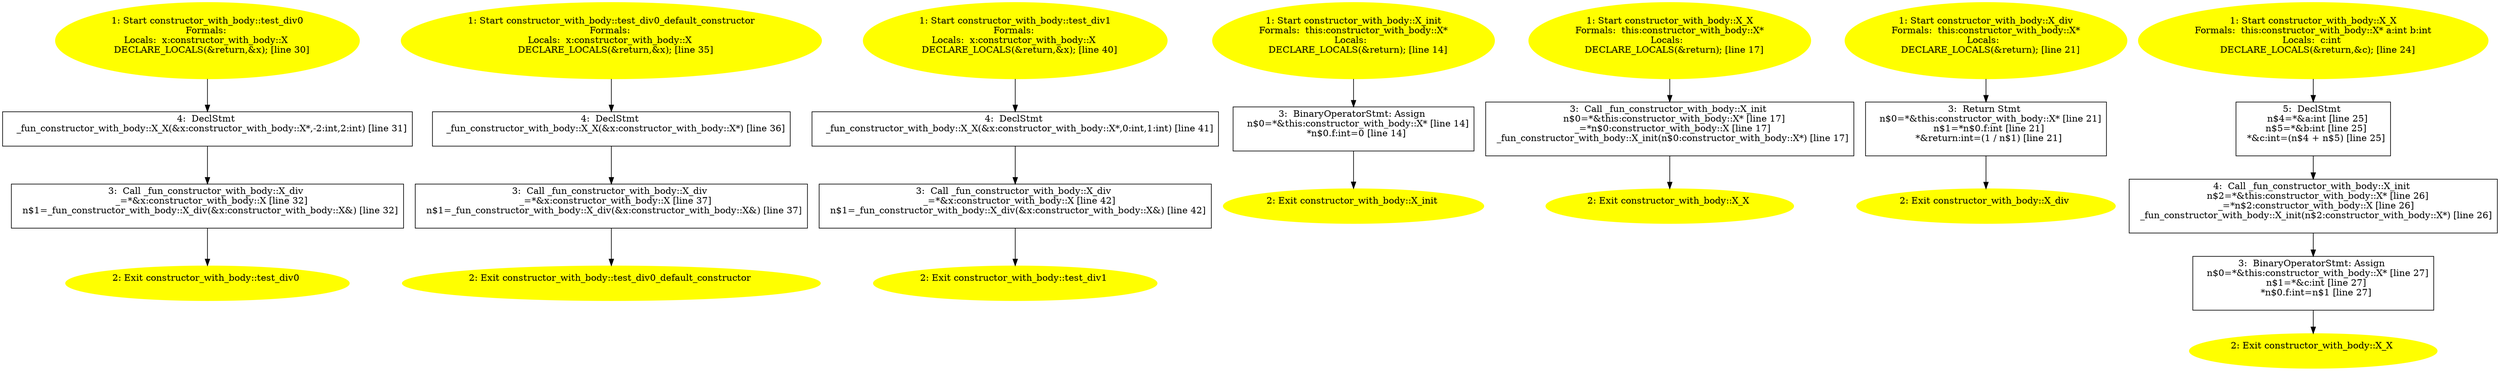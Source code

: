/* @generated */
digraph iCFG {
"test_div0#constructor_with_body#_ZN21constructor_with_body9test_div0Ev.aabc9b4df273fb62d35599cac94ca78c_1" [label="1: Start constructor_with_body::test_div0\nFormals: \nLocals:  x:constructor_with_body::X \n   DECLARE_LOCALS(&return,&x); [line 30]\n " color=yellow style=filled]
	

	 "test_div0#constructor_with_body#_ZN21constructor_with_body9test_div0Ev.aabc9b4df273fb62d35599cac94ca78c_1" -> "test_div0#constructor_with_body#_ZN21constructor_with_body9test_div0Ev.aabc9b4df273fb62d35599cac94ca78c_4" ;
"test_div0#constructor_with_body#_ZN21constructor_with_body9test_div0Ev.aabc9b4df273fb62d35599cac94ca78c_2" [label="2: Exit constructor_with_body::test_div0 \n  " color=yellow style=filled]
	

"test_div0#constructor_with_body#_ZN21constructor_with_body9test_div0Ev.aabc9b4df273fb62d35599cac94ca78c_3" [label="3:  Call _fun_constructor_with_body::X_div \n   _=*&x:constructor_with_body::X [line 32]\n  n$1=_fun_constructor_with_body::X_div(&x:constructor_with_body::X&) [line 32]\n " shape="box"]
	

	 "test_div0#constructor_with_body#_ZN21constructor_with_body9test_div0Ev.aabc9b4df273fb62d35599cac94ca78c_3" -> "test_div0#constructor_with_body#_ZN21constructor_with_body9test_div0Ev.aabc9b4df273fb62d35599cac94ca78c_2" ;
"test_div0#constructor_with_body#_ZN21constructor_with_body9test_div0Ev.aabc9b4df273fb62d35599cac94ca78c_4" [label="4:  DeclStmt \n   _fun_constructor_with_body::X_X(&x:constructor_with_body::X*,-2:int,2:int) [line 31]\n " shape="box"]
	

	 "test_div0#constructor_with_body#_ZN21constructor_with_body9test_div0Ev.aabc9b4df273fb62d35599cac94ca78c_4" -> "test_div0#constructor_with_body#_ZN21constructor_with_body9test_div0Ev.aabc9b4df273fb62d35599cac94ca78c_3" ;
"test_div0_default_constructor#constructor_with_body#_ZN21constructor_with_body29test_div0_default_co.b01d4c904592e28ee2ed36fcca7f15da_1" [label="1: Start constructor_with_body::test_div0_default_constructor\nFormals: \nLocals:  x:constructor_with_body::X \n   DECLARE_LOCALS(&return,&x); [line 35]\n " color=yellow style=filled]
	

	 "test_div0_default_constructor#constructor_with_body#_ZN21constructor_with_body29test_div0_default_co.b01d4c904592e28ee2ed36fcca7f15da_1" -> "test_div0_default_constructor#constructor_with_body#_ZN21constructor_with_body29test_div0_default_co.b01d4c904592e28ee2ed36fcca7f15da_4" ;
"test_div0_default_constructor#constructor_with_body#_ZN21constructor_with_body29test_div0_default_co.b01d4c904592e28ee2ed36fcca7f15da_2" [label="2: Exit constructor_with_body::test_div0_default_constructor \n  " color=yellow style=filled]
	

"test_div0_default_constructor#constructor_with_body#_ZN21constructor_with_body29test_div0_default_co.b01d4c904592e28ee2ed36fcca7f15da_3" [label="3:  Call _fun_constructor_with_body::X_div \n   _=*&x:constructor_with_body::X [line 37]\n  n$1=_fun_constructor_with_body::X_div(&x:constructor_with_body::X&) [line 37]\n " shape="box"]
	

	 "test_div0_default_constructor#constructor_with_body#_ZN21constructor_with_body29test_div0_default_co.b01d4c904592e28ee2ed36fcca7f15da_3" -> "test_div0_default_constructor#constructor_with_body#_ZN21constructor_with_body29test_div0_default_co.b01d4c904592e28ee2ed36fcca7f15da_2" ;
"test_div0_default_constructor#constructor_with_body#_ZN21constructor_with_body29test_div0_default_co.b01d4c904592e28ee2ed36fcca7f15da_4" [label="4:  DeclStmt \n   _fun_constructor_with_body::X_X(&x:constructor_with_body::X*) [line 36]\n " shape="box"]
	

	 "test_div0_default_constructor#constructor_with_body#_ZN21constructor_with_body29test_div0_default_co.b01d4c904592e28ee2ed36fcca7f15da_4" -> "test_div0_default_constructor#constructor_with_body#_ZN21constructor_with_body29test_div0_default_co.b01d4c904592e28ee2ed36fcca7f15da_3" ;
"test_div1#constructor_with_body#_ZN21constructor_with_body9test_div1Ev.2618191b3cfd6ff4139eca07b77d6d8c_1" [label="1: Start constructor_with_body::test_div1\nFormals: \nLocals:  x:constructor_with_body::X \n   DECLARE_LOCALS(&return,&x); [line 40]\n " color=yellow style=filled]
	

	 "test_div1#constructor_with_body#_ZN21constructor_with_body9test_div1Ev.2618191b3cfd6ff4139eca07b77d6d8c_1" -> "test_div1#constructor_with_body#_ZN21constructor_with_body9test_div1Ev.2618191b3cfd6ff4139eca07b77d6d8c_4" ;
"test_div1#constructor_with_body#_ZN21constructor_with_body9test_div1Ev.2618191b3cfd6ff4139eca07b77d6d8c_2" [label="2: Exit constructor_with_body::test_div1 \n  " color=yellow style=filled]
	

"test_div1#constructor_with_body#_ZN21constructor_with_body9test_div1Ev.2618191b3cfd6ff4139eca07b77d6d8c_3" [label="3:  Call _fun_constructor_with_body::X_div \n   _=*&x:constructor_with_body::X [line 42]\n  n$1=_fun_constructor_with_body::X_div(&x:constructor_with_body::X&) [line 42]\n " shape="box"]
	

	 "test_div1#constructor_with_body#_ZN21constructor_with_body9test_div1Ev.2618191b3cfd6ff4139eca07b77d6d8c_3" -> "test_div1#constructor_with_body#_ZN21constructor_with_body9test_div1Ev.2618191b3cfd6ff4139eca07b77d6d8c_2" ;
"test_div1#constructor_with_body#_ZN21constructor_with_body9test_div1Ev.2618191b3cfd6ff4139eca07b77d6d8c_4" [label="4:  DeclStmt \n   _fun_constructor_with_body::X_X(&x:constructor_with_body::X*,0:int,1:int) [line 41]\n " shape="box"]
	

	 "test_div1#constructor_with_body#_ZN21constructor_with_body9test_div1Ev.2618191b3cfd6ff4139eca07b77d6d8c_4" -> "test_div1#constructor_with_body#_ZN21constructor_with_body9test_div1Ev.2618191b3cfd6ff4139eca07b77d6d8c_3" ;
"init#X#constructor_with_body#(_ZN21constructor_with_body1X4initEv).c0981632d9f0df4c857912c5749c0b0b_1" [label="1: Start constructor_with_body::X_init\nFormals:  this:constructor_with_body::X*\nLocals:  \n   DECLARE_LOCALS(&return); [line 14]\n " color=yellow style=filled]
	

	 "init#X#constructor_with_body#(_ZN21constructor_with_body1X4initEv).c0981632d9f0df4c857912c5749c0b0b_1" -> "init#X#constructor_with_body#(_ZN21constructor_with_body1X4initEv).c0981632d9f0df4c857912c5749c0b0b_3" ;
"init#X#constructor_with_body#(_ZN21constructor_with_body1X4initEv).c0981632d9f0df4c857912c5749c0b0b_2" [label="2: Exit constructor_with_body::X_init \n  " color=yellow style=filled]
	

"init#X#constructor_with_body#(_ZN21constructor_with_body1X4initEv).c0981632d9f0df4c857912c5749c0b0b_3" [label="3:  BinaryOperatorStmt: Assign \n   n$0=*&this:constructor_with_body::X* [line 14]\n  *n$0.f:int=0 [line 14]\n " shape="box"]
	

	 "init#X#constructor_with_body#(_ZN21constructor_with_body1X4initEv).c0981632d9f0df4c857912c5749c0b0b_3" -> "init#X#constructor_with_body#(_ZN21constructor_with_body1X4initEv).c0981632d9f0df4c857912c5749c0b0b_2" ;
"X#X#constructor_with_body#{_ZN21constructor_with_body1XC1Ev}.9337f6e64baec148cba8e3ca35717fe3_1" [label="1: Start constructor_with_body::X_X\nFormals:  this:constructor_with_body::X*\nLocals:  \n   DECLARE_LOCALS(&return); [line 17]\n " color=yellow style=filled]
	

	 "X#X#constructor_with_body#{_ZN21constructor_with_body1XC1Ev}.9337f6e64baec148cba8e3ca35717fe3_1" -> "X#X#constructor_with_body#{_ZN21constructor_with_body1XC1Ev}.9337f6e64baec148cba8e3ca35717fe3_3" ;
"X#X#constructor_with_body#{_ZN21constructor_with_body1XC1Ev}.9337f6e64baec148cba8e3ca35717fe3_2" [label="2: Exit constructor_with_body::X_X \n  " color=yellow style=filled]
	

"X#X#constructor_with_body#{_ZN21constructor_with_body1XC1Ev}.9337f6e64baec148cba8e3ca35717fe3_3" [label="3:  Call _fun_constructor_with_body::X_init \n   n$0=*&this:constructor_with_body::X* [line 17]\n  _=*n$0:constructor_with_body::X [line 17]\n  _fun_constructor_with_body::X_init(n$0:constructor_with_body::X*) [line 17]\n " shape="box"]
	

	 "X#X#constructor_with_body#{_ZN21constructor_with_body1XC1Ev}.9337f6e64baec148cba8e3ca35717fe3_3" -> "X#X#constructor_with_body#{_ZN21constructor_with_body1XC1Ev}.9337f6e64baec148cba8e3ca35717fe3_2" ;
"div#X#constructor_with_body#(_ZN21constructor_with_body1X3divEv).78945c1790df88b75af80ae2277d9b0e_1" [label="1: Start constructor_with_body::X_div\nFormals:  this:constructor_with_body::X*\nLocals:  \n   DECLARE_LOCALS(&return); [line 21]\n " color=yellow style=filled]
	

	 "div#X#constructor_with_body#(_ZN21constructor_with_body1X3divEv).78945c1790df88b75af80ae2277d9b0e_1" -> "div#X#constructor_with_body#(_ZN21constructor_with_body1X3divEv).78945c1790df88b75af80ae2277d9b0e_3" ;
"div#X#constructor_with_body#(_ZN21constructor_with_body1X3divEv).78945c1790df88b75af80ae2277d9b0e_2" [label="2: Exit constructor_with_body::X_div \n  " color=yellow style=filled]
	

"div#X#constructor_with_body#(_ZN21constructor_with_body1X3divEv).78945c1790df88b75af80ae2277d9b0e_3" [label="3:  Return Stmt \n   n$0=*&this:constructor_with_body::X* [line 21]\n  n$1=*n$0.f:int [line 21]\n  *&return:int=(1 / n$1) [line 21]\n " shape="box"]
	

	 "div#X#constructor_with_body#(_ZN21constructor_with_body1X3divEv).78945c1790df88b75af80ae2277d9b0e_3" -> "div#X#constructor_with_body#(_ZN21constructor_with_body1X3divEv).78945c1790df88b75af80ae2277d9b0e_2" ;
"X#X#constructor_with_body#{_ZN21constructor_with_body1XC1Eii}.aa20cb7db144142db6706b0e4a4fef63_1" [label="1: Start constructor_with_body::X_X\nFormals:  this:constructor_with_body::X* a:int b:int\nLocals:  c:int \n   DECLARE_LOCALS(&return,&c); [line 24]\n " color=yellow style=filled]
	

	 "X#X#constructor_with_body#{_ZN21constructor_with_body1XC1Eii}.aa20cb7db144142db6706b0e4a4fef63_1" -> "X#X#constructor_with_body#{_ZN21constructor_with_body1XC1Eii}.aa20cb7db144142db6706b0e4a4fef63_5" ;
"X#X#constructor_with_body#{_ZN21constructor_with_body1XC1Eii}.aa20cb7db144142db6706b0e4a4fef63_2" [label="2: Exit constructor_with_body::X_X \n  " color=yellow style=filled]
	

"X#X#constructor_with_body#{_ZN21constructor_with_body1XC1Eii}.aa20cb7db144142db6706b0e4a4fef63_3" [label="3:  BinaryOperatorStmt: Assign \n   n$0=*&this:constructor_with_body::X* [line 27]\n  n$1=*&c:int [line 27]\n  *n$0.f:int=n$1 [line 27]\n " shape="box"]
	

	 "X#X#constructor_with_body#{_ZN21constructor_with_body1XC1Eii}.aa20cb7db144142db6706b0e4a4fef63_3" -> "X#X#constructor_with_body#{_ZN21constructor_with_body1XC1Eii}.aa20cb7db144142db6706b0e4a4fef63_2" ;
"X#X#constructor_with_body#{_ZN21constructor_with_body1XC1Eii}.aa20cb7db144142db6706b0e4a4fef63_4" [label="4:  Call _fun_constructor_with_body::X_init \n   n$2=*&this:constructor_with_body::X* [line 26]\n  _=*n$2:constructor_with_body::X [line 26]\n  _fun_constructor_with_body::X_init(n$2:constructor_with_body::X*) [line 26]\n " shape="box"]
	

	 "X#X#constructor_with_body#{_ZN21constructor_with_body1XC1Eii}.aa20cb7db144142db6706b0e4a4fef63_4" -> "X#X#constructor_with_body#{_ZN21constructor_with_body1XC1Eii}.aa20cb7db144142db6706b0e4a4fef63_3" ;
"X#X#constructor_with_body#{_ZN21constructor_with_body1XC1Eii}.aa20cb7db144142db6706b0e4a4fef63_5" [label="5:  DeclStmt \n   n$4=*&a:int [line 25]\n  n$5=*&b:int [line 25]\n  *&c:int=(n$4 + n$5) [line 25]\n " shape="box"]
	

	 "X#X#constructor_with_body#{_ZN21constructor_with_body1XC1Eii}.aa20cb7db144142db6706b0e4a4fef63_5" -> "X#X#constructor_with_body#{_ZN21constructor_with_body1XC1Eii}.aa20cb7db144142db6706b0e4a4fef63_4" ;
}
